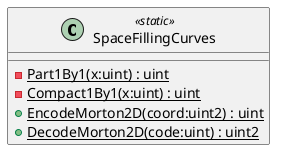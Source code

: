 @startuml
class SpaceFillingCurves <<static>> {
    {static} - Part1By1(x:uint) : uint
    {static} - Compact1By1(x:uint) : uint
    + {static} EncodeMorton2D(coord:uint2) : uint
    + {static} DecodeMorton2D(code:uint) : uint2
}
@enduml
